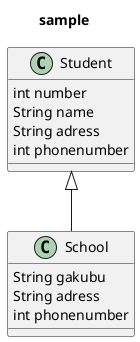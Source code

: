 @startuml a191409
title:sample
class Student{
 int number
 String name
 String adress
 int phonenumber
}
class School{
 String gakubu
 String adress
 int phonenumber
}
Student <|-- School
@enduml